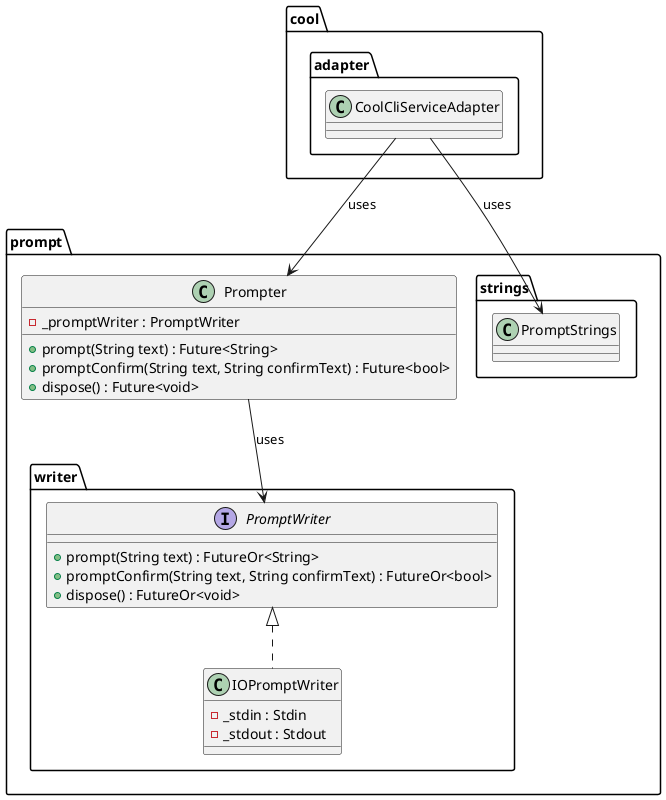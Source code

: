 @startuml prompt_class_diagram

package prompt {
    package writer {
        interface PromptWriter {
            + prompt(String text) : FutureOr<String>
            + promptConfirm(String text, String confirmText) : FutureOr<bool>
            + dispose() : FutureOr<void>
        }

        class IOPromptWriter implements PromptWriter{
            - _stdin : Stdin
            - _stdout : Stdout
        }
    }

    package strings {
        class PromptStrings{}
    }

    class Prompter {
        - _promptWriter : PromptWriter
        + prompt(String text) : Future<String>
        + promptConfirm(String text, String confirmText) : Future<bool>
        + dispose() : Future<void>
    }
}

package cool.adapter {
    class CoolCliServiceAdapter {

    }
}

Prompter --> PromptWriter : uses

CoolCliServiceAdapter --> Prompter : uses
CoolCliServiceAdapter --> PromptStrings : uses

@enduml
